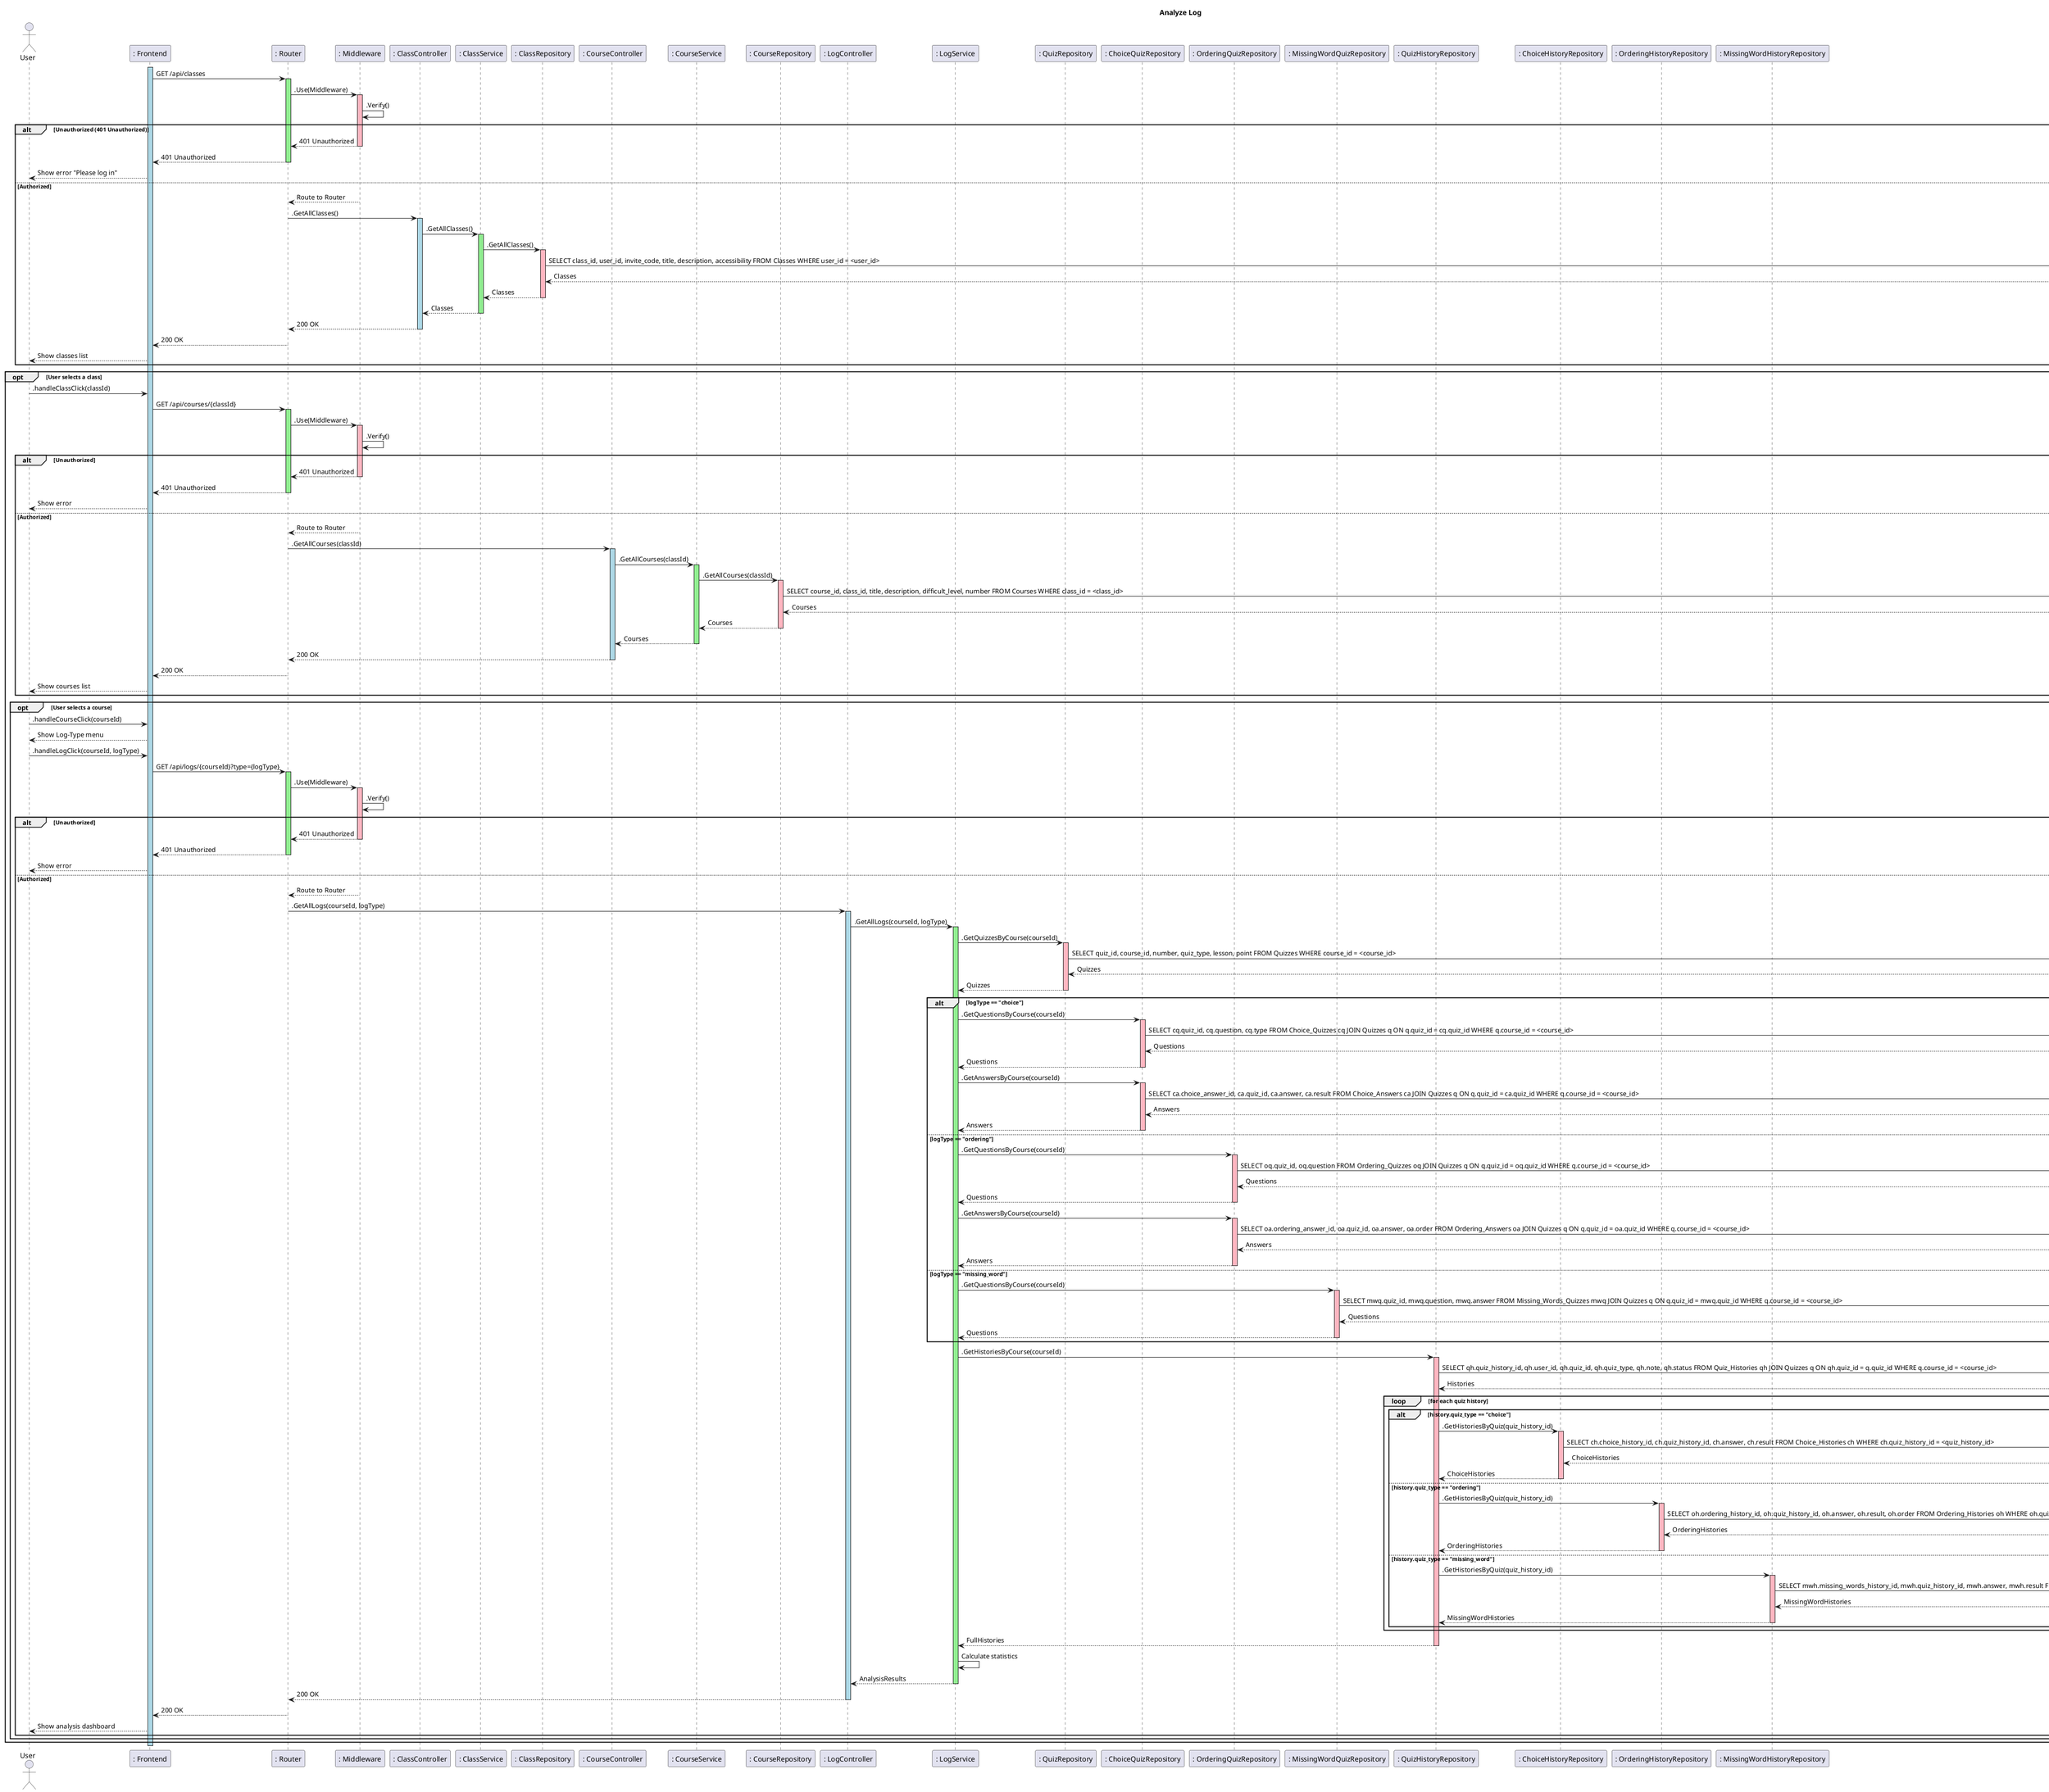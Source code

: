 @startuml SequenceDiagram
title Analyze Log

actor User
participant ": Frontend" as Frontend
participant ": Router" as Router
participant ": Middleware" as Middleware

participant ": ClassController" as ClassController
participant ": ClassService" as ClassService
participant ": ClassRepository" as ClassRepository

participant ": CourseController" as CourseController
participant ": CourseService" as CourseService
participant ": CourseRepository" as CourseRepository

participant ": LogController" as LogController
participant ": LogService" as LogService
participant ": QuizRepository" as QuizRepository
participant ": ChoiceQuizRepository" as ChoiceQuizRepository
participant ": OrderingQuizRepository" as OrderingQuizRepository
participant ": MissingWordQuizRepository" as MissingWordQuizRepository
participant ": QuizHistoryRepository" as QuizHistoryRepository
participant ": ChoiceHistoryRepository" as ChoiceHistoryRepository
participant ": OrderingHistoryRepository" as OrderingHistoryRepository
participant ": MissingWordHistoryRepository" as MissingWordHistoryRepository

database Database

activate Frontend #LightBlue

Frontend -> Router: GET /api/classes
activate Router #LightGreen

Router -> Middleware: .Use(Middleware)
activate Middleware #LightPink
Middleware -> Middleware : .Verify()

alt Unauthorized (401 Unauthorized)
  Middleware --> Router: 401 Unauthorized
  deactivate Middleware
  Router --> Frontend: 401 Unauthorized
  deactivate Router
  Frontend --> User: Show error "Please log in"
else Authorized
  Middleware --> Router: Route to Router
  deactivate Middleware
  Router -> ClassController: .GetAllClasses()
  activate ClassController #LightBlue
  ClassController -> ClassService: .GetAllClasses()
  activate ClassService #LightGreen
  ClassService -> ClassRepository: .GetAllClasses()
  activate ClassRepository #LightPink
  ClassRepository -> Database: SELECT class_id, user_id, invite_code, title, description, accessibility FROM Classes WHERE user_id = <user_id>
  activate Database #LightGray
  Database --> ClassRepository : Classes
  deactivate Database
  ClassRepository --> ClassService : Classes
  deactivate ClassRepository
  ClassService --> ClassController : Classes
  deactivate ClassService

  ClassController --> Router : 200 OK
  deactivate ClassController
  Router --> Frontend : 200 OK
  deactivate Router
  Frontend --> User : Show classes list
end

opt User selects a class
  User -> Frontend: .handleClassClick(classId)
  Frontend -> Router: GET /api/courses/{classId}
  activate Router #LightGreen

  Router -> Middleware: .Use(Middleware)
  activate Middleware #LightPink
  Middleware -> Middleware : .Verify()

  alt Unauthorized
    Middleware --> Router: 401 Unauthorized
    deactivate Middleware
    Router --> Frontend: 401 Unauthorized
    deactivate Router
    Frontend --> User: Show error
  else Authorized
    Middleware --> Router: Route to Router
    deactivate Middleware
    Router -> CourseController: .GetAllCourses(classId)
    activate CourseController #LightBlue
    CourseController -> CourseService: .GetAllCourses(classId)
    activate CourseService #LightGreen
    CourseService -> CourseRepository: .GetAllCourses(classId)
    activate CourseRepository #LightPink
    CourseRepository -> Database: SELECT course_id, class_id, title, description, difficult_level, number FROM Courses WHERE class_id = <class_id>
    activate Database #LightGray
    Database --> CourseRepository : Courses
    deactivate Database
    CourseRepository --> CourseService : Courses
    deactivate CourseRepository
    CourseService --> CourseController : Courses
    deactivate CourseService

    CourseController --> Router : 200 OK
    deactivate CourseController
    Router --> Frontend : 200 OK
    deactivate Router
    Frontend --> User : Show courses list
  end

  opt User selects a course
    User -> Frontend: .handleCourseClick(courseId)
    Frontend --> User: Show Log-Type menu

    User -> Frontend: .handleLogClick(courseId, logType)
    Frontend -> Router: GET /api/logs/{courseId}?type={logType}
    activate Router #LightGreen

    Router -> Middleware: .Use(Middleware)
    activate Middleware #LightPink
    Middleware -> Middleware : .Verify()

    alt Unauthorized
      Middleware --> Router: 401 Unauthorized
      deactivate Middleware
      Router --> Frontend: 401 Unauthorized
      deactivate Router
      Frontend --> User: Show error
    else Authorized
      Middleware --> Router: Route to Router
      deactivate Middleware
      Router -> LogController: .GetAllLogs(courseId, logType)
      activate LogController #LightBlue
      LogController -> LogService: .GetAllLogs(courseId, logType)
      activate LogService #LightGreen

      ' Get basic quiz data
      LogService -> QuizRepository: .GetQuizzesByCourse(courseId)
      activate QuizRepository #LightPink
      QuizRepository -> Database: SELECT quiz_id, course_id, number, quiz_type, lesson, point FROM Quizzes WHERE course_id = <course_id>
      activate Database #LightGray
      Database --> QuizRepository : Quizzes
      deactivate Database
      QuizRepository --> LogService : Quizzes
      deactivate QuizRepository

      ' Get quiz type specific data
      alt logType == "choice"
        LogService -> ChoiceQuizRepository: .GetQuestionsByCourse(courseId)
        activate ChoiceQuizRepository #LightPink
        ChoiceQuizRepository -> Database: SELECT cq.quiz_id, cq.question, cq.type FROM Choice_Quizzes cq JOIN Quizzes q ON q.quiz_id = cq.quiz_id WHERE q.course_id = <course_id>
        activate Database #LightGray
        Database --> ChoiceQuizRepository : Questions
        deactivate Database
        ChoiceQuizRepository --> LogService : Questions
        deactivate ChoiceQuizRepository

        LogService -> ChoiceQuizRepository: .GetAnswersByCourse(courseId)
        activate ChoiceQuizRepository #LightPink
        ChoiceQuizRepository -> Database: SELECT ca.choice_answer_id, ca.quiz_id, ca.answer, ca.result FROM Choice_Answers ca JOIN Quizzes q ON q.quiz_id = ca.quiz_id WHERE q.course_id = <course_id>
        activate Database #LightGray
        Database --> ChoiceQuizRepository : Answers
        deactivate Database
        ChoiceQuizRepository --> LogService : Answers
        deactivate ChoiceQuizRepository
      else logType == "ordering"
        LogService -> OrderingQuizRepository: .GetQuestionsByCourse(courseId)
        activate OrderingQuizRepository #LightPink
        OrderingQuizRepository -> Database: SELECT oq.quiz_id, oq.question FROM Ordering_Quizzes oq JOIN Quizzes q ON q.quiz_id = oq.quiz_id WHERE q.course_id = <course_id>
        activate Database #LightGray
        Database --> OrderingQuizRepository : Questions
        deactivate Database
        OrderingQuizRepository --> LogService : Questions
        deactivate OrderingQuizRepository

        LogService -> OrderingQuizRepository: .GetAnswersByCourse(courseId)
        activate OrderingQuizRepository #LightPink
        OrderingQuizRepository -> Database: SELECT oa.ordering_answer_id, oa.quiz_id, oa.answer, oa.order FROM Ordering_Answers oa JOIN Quizzes q ON q.quiz_id = oa.quiz_id WHERE q.course_id = <course_id>
        activate Database #LightGray
        Database --> OrderingQuizRepository : Answers
        deactivate Database
        OrderingQuizRepository --> LogService : Answers
        deactivate OrderingQuizRepository
      else logType == "missing_word"
        LogService -> MissingWordQuizRepository: .GetQuestionsByCourse(courseId)
        activate MissingWordQuizRepository #LightPink
        MissingWordQuizRepository -> Database: SELECT mwq.quiz_id, mwq.question, mwq.answer FROM Missing_Words_Quizzes mwq JOIN Quizzes q ON q.quiz_id = mwq.quiz_id WHERE q.course_id = <course_id>
        activate Database #LightGray
        Database --> MissingWordQuizRepository : Questions
        deactivate Database
        MissingWordQuizRepository --> LogService : Questions
        deactivate MissingWordQuizRepository
      end

      ' Get history data
      LogService -> QuizHistoryRepository: .GetHistoriesByCourse(courseId)
      activate QuizHistoryRepository #LightPink
      QuizHistoryRepository -> Database: SELECT qh.quiz_history_id, qh.user_id, qh.quiz_id, qh.quiz_type, qh.note, qh.status FROM Quiz_Histories qh JOIN Quizzes q ON qh.quiz_id = q.quiz_id WHERE q.course_id = <course_id>
      activate Database #LightGray
      Database --> QuizHistoryRepository : Histories
      deactivate Database

      loop for each quiz history
        alt history.quiz_type == "choice"
          QuizHistoryRepository -> ChoiceHistoryRepository: .GetHistoriesByQuiz(quiz_history_id)
          activate ChoiceHistoryRepository #LightPink
          ChoiceHistoryRepository -> Database: SELECT ch.choice_history_id, ch.quiz_history_id, ch.answer, ch.result FROM Choice_Histories ch WHERE ch.quiz_history_id = <quiz_history_id>
          activate Database #LightGray
          Database --> ChoiceHistoryRepository : ChoiceHistories
          deactivate Database
          ChoiceHistoryRepository --> QuizHistoryRepository : ChoiceHistories
          deactivate ChoiceHistoryRepository
        else history.quiz_type == "ordering"
          QuizHistoryRepository -> OrderingHistoryRepository: .GetHistoriesByQuiz(quiz_history_id)
          activate OrderingHistoryRepository #LightPink
          OrderingHistoryRepository -> Database: SELECT oh.ordering_history_id, oh.quiz_history_id, oh.answer, oh.result, oh.order FROM Ordering_Histories oh WHERE oh.quiz_history_id = <quiz_history_id>
          activate Database #LightGray
          Database --> OrderingHistoryRepository : OrderingHistories
          deactivate Database
          OrderingHistoryRepository --> QuizHistoryRepository : OrderingHistories
          deactivate OrderingHistoryRepository
        else history.quiz_type == "missing_word"
          QuizHistoryRepository -> MissingWordHistoryRepository: .GetHistoriesByQuiz(quiz_history_id)
          activate MissingWordHistoryRepository #LightPink
          MissingWordHistoryRepository -> Database: SELECT mwh.missing_words_history_id, mwh.quiz_history_id, mwh.answer, mwh.result FROM Missing_Words_Histories mwh WHERE mwh.quiz_history_id = <quiz_history_id>
          activate Database #LightGray
          Database --> MissingWordHistoryRepository : MissingWordHistories
          deactivate Database
          MissingWordHistoryRepository --> QuizHistoryRepository : MissingWordHistories
          deactivate MissingWordHistoryRepository
        end
      end

      QuizHistoryRepository --> LogService : FullHistories
      deactivate QuizHistoryRepository

      ' Calculate statistics
      LogService -> LogService: Calculate statistics
      LogService --> LogController : AnalysisResults
      deactivate LogService
      LogController --> Router : 200 OK
      deactivate LogController
      Router --> Frontend : 200 OK
      deactivate Router
      Frontend --> User : Show analysis dashboard
    end
  end
end

deactivate Frontend
@enduml